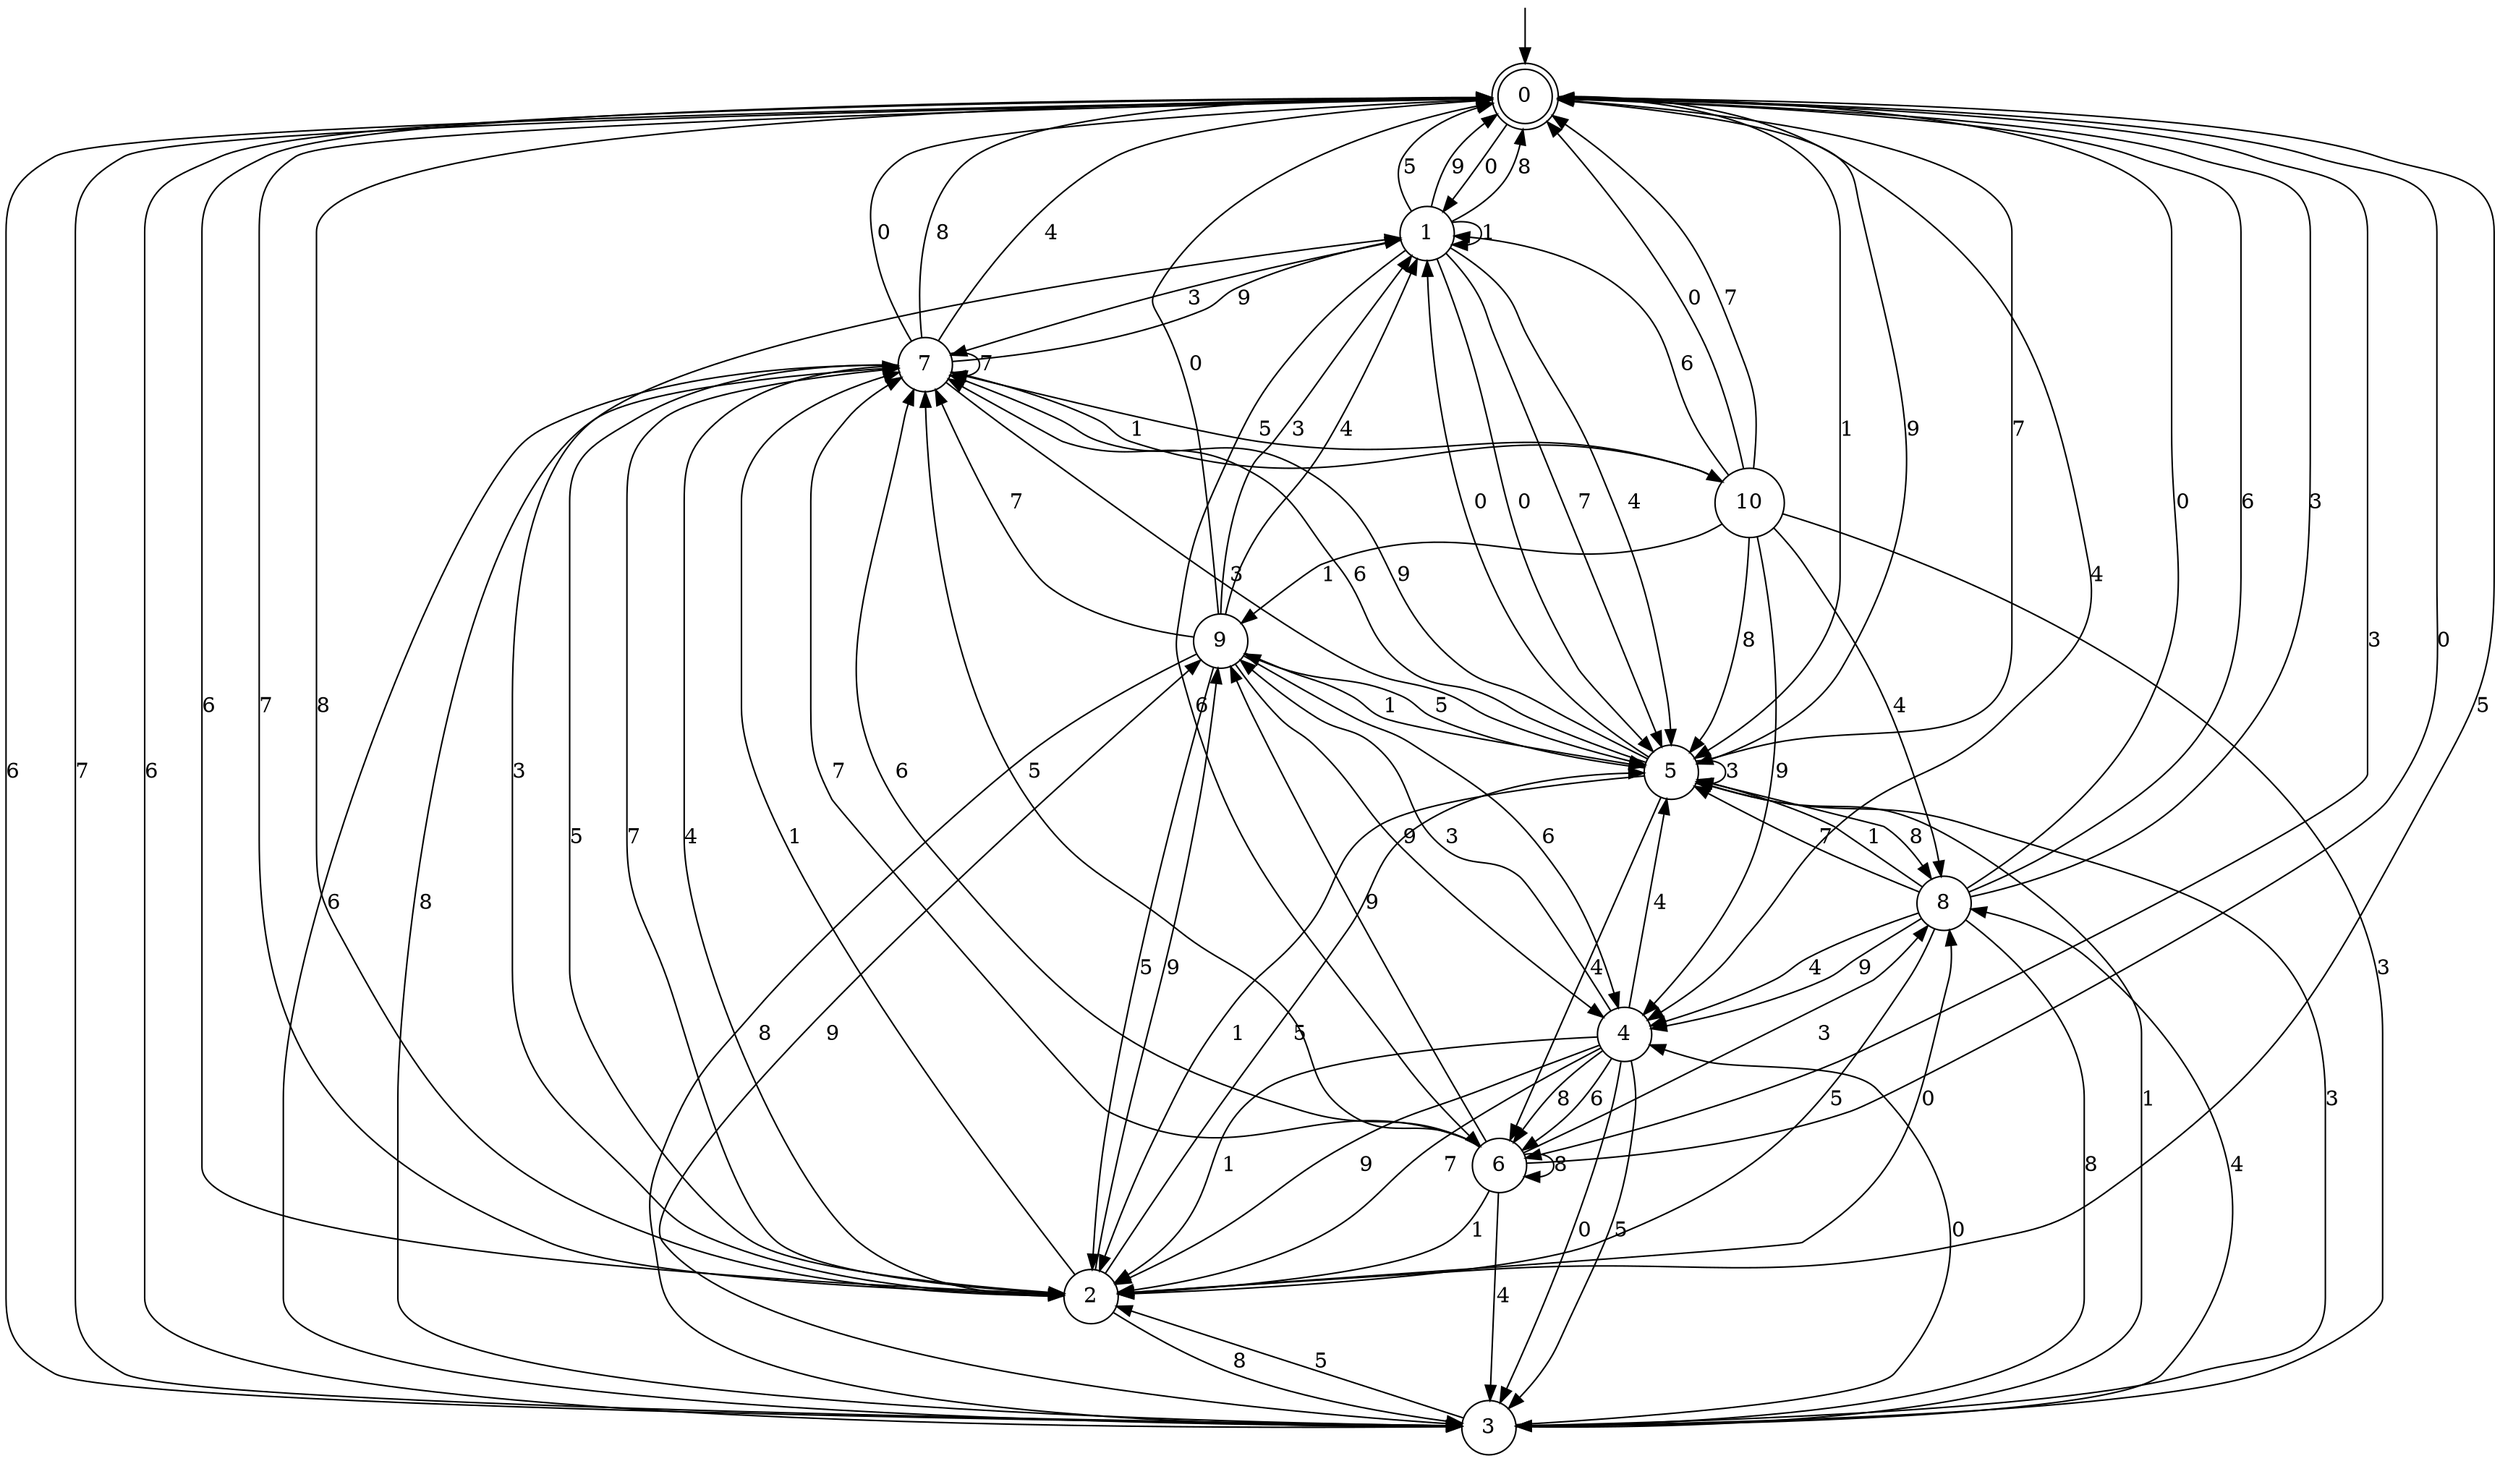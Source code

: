 digraph g {

	s0 [shape="doublecircle" label="0"];
	s1 [shape="circle" label="1"];
	s2 [shape="circle" label="2"];
	s3 [shape="circle" label="3"];
	s4 [shape="circle" label="4"];
	s5 [shape="circle" label="5"];
	s6 [shape="circle" label="6"];
	s7 [shape="circle" label="7"];
	s8 [shape="circle" label="8"];
	s9 [shape="circle" label="9"];
	s10 [shape="circle" label="10"];
	s0 -> s1 [label="0"];
	s0 -> s2 [label="7"];
	s0 -> s2 [label="8"];
	s0 -> s3 [label="6"];
	s0 -> s4 [label="4"];
	s0 -> s2 [label="5"];
	s0 -> s5 [label="1"];
	s0 -> s6 [label="3"];
	s0 -> s5 [label="9"];
	s1 -> s5 [label="0"];
	s1 -> s5 [label="7"];
	s1 -> s0 [label="8"];
	s1 -> s6 [label="6"];
	s1 -> s5 [label="4"];
	s1 -> s0 [label="5"];
	s1 -> s1 [label="1"];
	s1 -> s7 [label="3"];
	s1 -> s0 [label="9"];
	s2 -> s8 [label="0"];
	s2 -> s7 [label="7"];
	s2 -> s3 [label="8"];
	s2 -> s0 [label="6"];
	s2 -> s7 [label="4"];
	s2 -> s5 [label="5"];
	s2 -> s7 [label="1"];
	s2 -> s1 [label="3"];
	s2 -> s9 [label="9"];
	s3 -> s4 [label="0"];
	s3 -> s0 [label="7"];
	s3 -> s7 [label="8"];
	s3 -> s0 [label="6"];
	s3 -> s8 [label="4"];
	s3 -> s2 [label="5"];
	s3 -> s5 [label="1"];
	s3 -> s5 [label="3"];
	s3 -> s9 [label="9"];
	s4 -> s3 [label="0"];
	s4 -> s2 [label="7"];
	s4 -> s6 [label="8"];
	s4 -> s6 [label="6"];
	s4 -> s5 [label="4"];
	s4 -> s3 [label="5"];
	s4 -> s2 [label="1"];
	s4 -> s9 [label="3"];
	s4 -> s2 [label="9"];
	s5 -> s1 [label="0"];
	s5 -> s0 [label="7"];
	s5 -> s8 [label="8"];
	s5 -> s7 [label="6"];
	s5 -> s6 [label="4"];
	s5 -> s9 [label="5"];
	s5 -> s2 [label="1"];
	s5 -> s5 [label="3"];
	s5 -> s7 [label="9"];
	s6 -> s0 [label="0"];
	s6 -> s7 [label="7"];
	s6 -> s6 [label="8"];
	s6 -> s7 [label="6"];
	s6 -> s3 [label="4"];
	s6 -> s7 [label="5"];
	s6 -> s2 [label="1"];
	s6 -> s8 [label="3"];
	s6 -> s9 [label="9"];
	s7 -> s0 [label="0"];
	s7 -> s7 [label="7"];
	s7 -> s0 [label="8"];
	s7 -> s3 [label="6"];
	s7 -> s0 [label="4"];
	s7 -> s2 [label="5"];
	s7 -> s10 [label="1"];
	s7 -> s5 [label="3"];
	s7 -> s1 [label="9"];
	s8 -> s0 [label="0"];
	s8 -> s5 [label="7"];
	s8 -> s3 [label="8"];
	s8 -> s0 [label="6"];
	s8 -> s4 [label="4"];
	s8 -> s2 [label="5"];
	s8 -> s5 [label="1"];
	s8 -> s0 [label="3"];
	s8 -> s4 [label="9"];
	s9 -> s0 [label="0"];
	s9 -> s7 [label="7"];
	s9 -> s3 [label="8"];
	s9 -> s4 [label="6"];
	s9 -> s1 [label="4"];
	s9 -> s2 [label="5"];
	s9 -> s5 [label="1"];
	s9 -> s1 [label="3"];
	s9 -> s4 [label="9"];
	s10 -> s0 [label="0"];
	s10 -> s0 [label="7"];
	s10 -> s5 [label="8"];
	s10 -> s1 [label="6"];
	s10 -> s8 [label="4"];
	s10 -> s7 [label="5"];
	s10 -> s9 [label="1"];
	s10 -> s3 [label="3"];
	s10 -> s4 [label="9"];

__start0 [label="" shape="none" width="0" height="0"];
__start0 -> s0;

}

